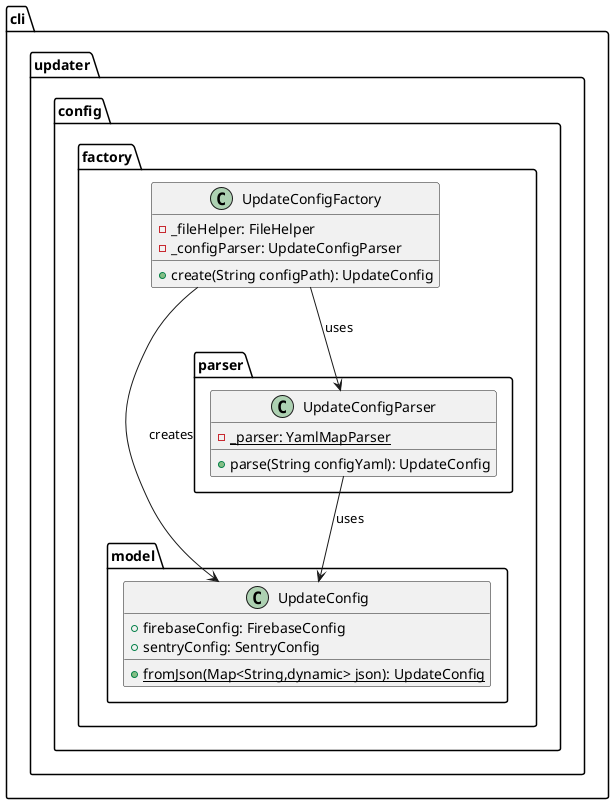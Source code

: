 @startuml config_yaml_parser_class_diagram

package cli.updater.config {
    package factory {
        class UpdateConfigFactory {
            - _fileHelper: FileHelper
            - _configParser: UpdateConfigParser
            + create(String configPath): UpdateConfig
        }

        package model {
            class UpdateConfig {
                + firebaseConfig: FirebaseConfig
                + sentryConfig: SentryConfig
                + {static} fromJson(Map<String,dynamic> json): UpdateConfig
            }
        }

        package parser {
            class UpdateConfigParser {
                - {static} _parser: YamlMapParser
                + parse(String configYaml): UpdateConfig
            }
        }
    }
}

UpdateConfigParser --> UpdateConfig: uses
UpdateConfigFactory --> UpdateConfigParser: uses
UpdateConfigFactory --> UpdateConfig: creates

@enduml
